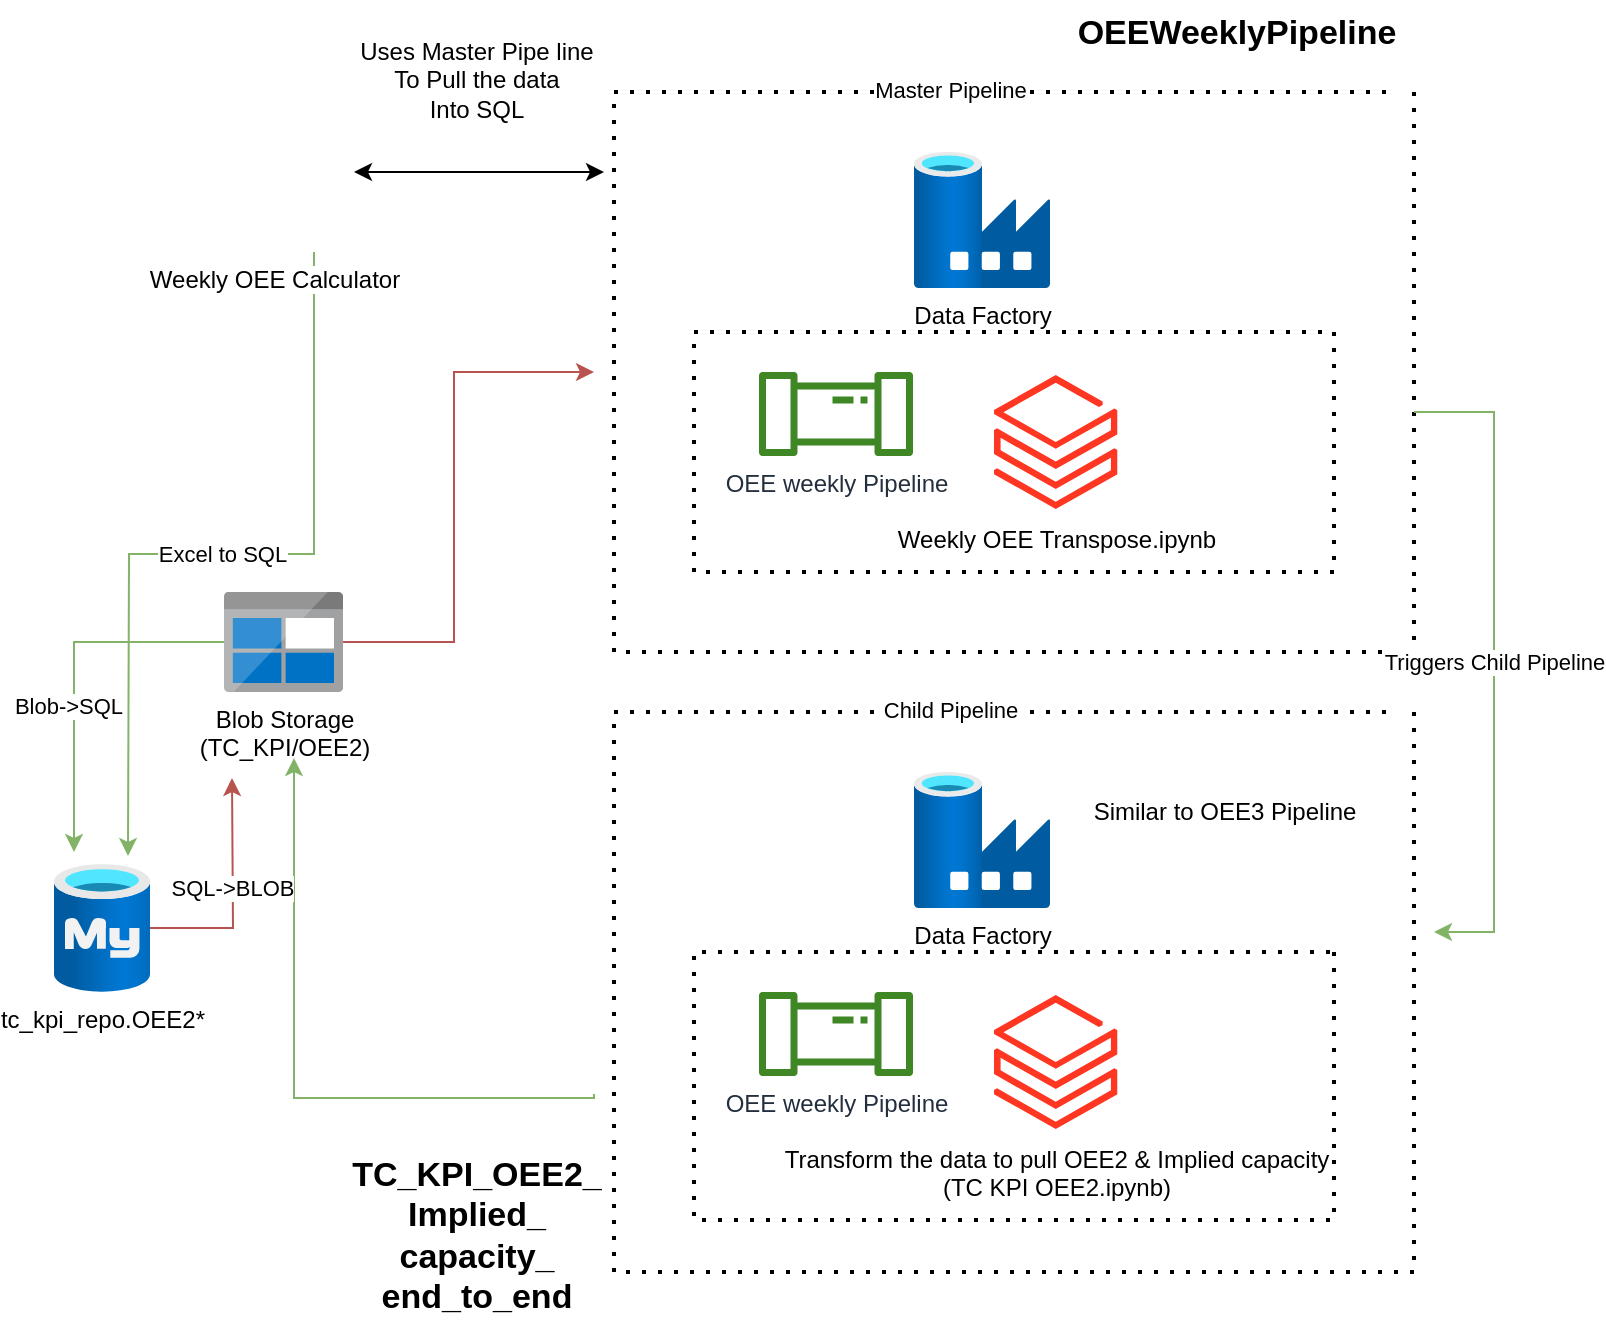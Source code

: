 <mxfile version="20.0.4" type="github">
  <diagram id="WI9T0HZ2pTsCkuznbFz-" name="Page-1">
    <mxGraphModel dx="1043" dy="624" grid="0" gridSize="10" guides="1" tooltips="1" connect="1" arrows="1" fold="1" page="1" pageScale="1" pageWidth="827" pageHeight="1169" math="0" shadow="0">
      <root>
        <mxCell id="0" />
        <mxCell id="1" parent="0" />
        <mxCell id="mC8kgNhdGG92MI_CK5uJ-8" value="Excel to SQL" style="edgeStyle=orthogonalEdgeStyle;rounded=0;orthogonalLoop=1;jettySize=auto;html=1;exitX=0.75;exitY=1;exitDx=0;exitDy=0;fillColor=#d5e8d4;strokeColor=#82b366;" parent="1" source="mC8kgNhdGG92MI_CK5uJ-1" edge="1">
          <mxGeometry relative="1" as="geometry">
            <mxPoint x="77" y="442" as="targetPoint" />
          </mxGeometry>
        </mxCell>
        <mxCell id="mC8kgNhdGG92MI_CK5uJ-1" value="Weekly OEE Calculator" style="shape=image;html=1;verticalAlign=top;verticalLabelPosition=bottom;labelBackgroundColor=#ffffff;imageAspect=0;aspect=fixed;image=https://cdn0.iconfinder.com/data/icons/logos-microsoft-office-365/128/Microsoft_Office-02-128.png" parent="1" vertex="1">
          <mxGeometry x="110" y="60" width="80" height="80" as="geometry" />
        </mxCell>
        <mxCell id="mC8kgNhdGG92MI_CK5uJ-2" value="Data Factory" style="aspect=fixed;html=1;points=[];align=center;image;fontSize=12;image=img/lib/azure2/databases/Data_Factory.svg;" parent="1" vertex="1">
          <mxGeometry x="470" y="90" width="68" height="68" as="geometry" />
        </mxCell>
        <mxCell id="mC8kgNhdGG92MI_CK5uJ-3" value="" style="endArrow=none;dashed=1;html=1;dashPattern=1 3;strokeWidth=2;rounded=0;" parent="1" edge="1">
          <mxGeometry width="50" height="50" relative="1" as="geometry">
            <mxPoint x="680" y="180" as="sourcePoint" />
            <mxPoint x="680" y="180" as="targetPoint" />
            <Array as="points">
              <mxPoint x="680" y="300" />
              <mxPoint x="360" y="300" />
              <mxPoint x="360" y="180" />
            </Array>
          </mxGeometry>
        </mxCell>
        <mxCell id="mC8kgNhdGG92MI_CK5uJ-4" value="OEE weekly Pipeline" style="sketch=0;outlineConnect=0;fontColor=#232F3E;gradientColor=none;fillColor=#3F8624;strokeColor=none;dashed=0;verticalLabelPosition=bottom;verticalAlign=top;align=center;html=1;fontSize=12;fontStyle=0;aspect=fixed;pointerEvents=1;shape=mxgraph.aws4.iot_analytics_pipeline;" parent="1" vertex="1">
          <mxGeometry x="392" y="200" width="78" height="42" as="geometry" />
        </mxCell>
        <mxCell id="mC8kgNhdGG92MI_CK5uJ-5" value="Weekly OEE Transpose.ipynb" style="aspect=fixed;html=1;points=[];align=center;image;fontSize=12;image=img/lib/azure2/analytics/Azure_Databricks.svg;" parent="1" vertex="1">
          <mxGeometry x="510" y="200" width="61.76" height="70" as="geometry" />
        </mxCell>
        <mxCell id="mC8kgNhdGG92MI_CK5uJ-9" style="edgeStyle=orthogonalEdgeStyle;rounded=0;orthogonalLoop=1;jettySize=auto;html=1;fillColor=#f8cecc;strokeColor=#b85450;" parent="1" source="mC8kgNhdGG92MI_CK5uJ-6" edge="1">
          <mxGeometry relative="1" as="geometry">
            <mxPoint x="310" y="200" as="targetPoint" />
            <Array as="points">
              <mxPoint x="240" y="335" />
              <mxPoint x="240" y="200" />
            </Array>
          </mxGeometry>
        </mxCell>
        <mxCell id="mC8kgNhdGG92MI_CK5uJ-27" style="edgeStyle=orthogonalEdgeStyle;rounded=0;orthogonalLoop=1;jettySize=auto;html=1;fillColor=#d5e8d4;strokeColor=#82b366;" parent="1" source="mC8kgNhdGG92MI_CK5uJ-6" edge="1">
          <mxGeometry relative="1" as="geometry">
            <mxPoint x="50" y="440" as="targetPoint" />
            <Array as="points">
              <mxPoint x="50" y="335" />
            </Array>
          </mxGeometry>
        </mxCell>
        <mxCell id="mC8kgNhdGG92MI_CK5uJ-28" value="Blob-&amp;gt;SQL" style="edgeLabel;html=1;align=center;verticalAlign=middle;resizable=0;points=[];" parent="mC8kgNhdGG92MI_CK5uJ-27" vertex="1" connectable="0">
          <mxGeometry x="0.18" y="-3" relative="1" as="geometry">
            <mxPoint y="1" as="offset" />
          </mxGeometry>
        </mxCell>
        <mxCell id="mC8kgNhdGG92MI_CK5uJ-6" value="Blob Storage&lt;br&gt;(TC_KPI/OEE2)" style="sketch=0;aspect=fixed;html=1;points=[];align=center;image;fontSize=12;image=img/lib/mscae/BlobBlock.svg;" parent="1" vertex="1">
          <mxGeometry x="125" y="310" width="59.52" height="50" as="geometry" />
        </mxCell>
        <mxCell id="mC8kgNhdGG92MI_CK5uJ-10" value="" style="endArrow=none;dashed=1;html=1;dashPattern=1 3;strokeWidth=2;rounded=0;" parent="1" edge="1">
          <mxGeometry width="50" height="50" relative="1" as="geometry">
            <mxPoint x="720" y="60" as="sourcePoint" />
            <mxPoint x="710" y="60" as="targetPoint" />
            <Array as="points">
              <mxPoint x="720" y="340" />
              <mxPoint x="320" y="340" />
              <mxPoint x="320" y="60" />
            </Array>
          </mxGeometry>
        </mxCell>
        <mxCell id="mC8kgNhdGG92MI_CK5uJ-13" value="Master Pipeline" style="edgeLabel;html=1;align=center;verticalAlign=middle;resizable=0;points=[];" parent="mC8kgNhdGG92MI_CK5uJ-10" vertex="1" connectable="0">
          <mxGeometry x="0.671" y="1" relative="1" as="geometry">
            <mxPoint as="offset" />
          </mxGeometry>
        </mxCell>
        <mxCell id="mC8kgNhdGG92MI_CK5uJ-14" value="Data Factory" style="aspect=fixed;html=1;points=[];align=center;image;fontSize=12;image=img/lib/azure2/databases/Data_Factory.svg;" parent="1" vertex="1">
          <mxGeometry x="470" y="400" width="68" height="68" as="geometry" />
        </mxCell>
        <mxCell id="mC8kgNhdGG92MI_CK5uJ-15" value="" style="endArrow=none;dashed=1;html=1;dashPattern=1 3;strokeWidth=2;rounded=0;" parent="1" edge="1">
          <mxGeometry width="50" height="50" relative="1" as="geometry">
            <mxPoint x="680" y="490" as="sourcePoint" />
            <mxPoint x="680" y="490" as="targetPoint" />
            <Array as="points">
              <mxPoint x="680" y="624" />
              <mxPoint x="360" y="624" />
              <mxPoint x="360" y="490" />
            </Array>
          </mxGeometry>
        </mxCell>
        <mxCell id="mC8kgNhdGG92MI_CK5uJ-16" value="OEE weekly Pipeline" style="sketch=0;outlineConnect=0;fontColor=#232F3E;gradientColor=none;fillColor=#3F8624;strokeColor=none;dashed=0;verticalLabelPosition=bottom;verticalAlign=top;align=center;html=1;fontSize=12;fontStyle=0;aspect=fixed;pointerEvents=1;shape=mxgraph.aws4.iot_analytics_pipeline;" parent="1" vertex="1">
          <mxGeometry x="392" y="510" width="78" height="42" as="geometry" />
        </mxCell>
        <mxCell id="mC8kgNhdGG92MI_CK5uJ-17" value="Transform the data to pull OEE2 &amp;amp; Implied capacity&lt;br&gt;(TC KPI OEE2.ipynb)" style="aspect=fixed;html=1;points=[];align=center;image;fontSize=12;image=img/lib/azure2/analytics/Azure_Databricks.svg;" parent="1" vertex="1">
          <mxGeometry x="510" y="510" width="61.76" height="70" as="geometry" />
        </mxCell>
        <mxCell id="mC8kgNhdGG92MI_CK5uJ-18" value="" style="endArrow=none;dashed=1;html=1;dashPattern=1 3;strokeWidth=2;rounded=0;" parent="1" edge="1">
          <mxGeometry width="50" height="50" relative="1" as="geometry">
            <mxPoint x="720" y="370" as="sourcePoint" />
            <mxPoint x="710" y="370" as="targetPoint" />
            <Array as="points">
              <mxPoint x="720" y="650" />
              <mxPoint x="320" y="650" />
              <mxPoint x="320" y="370" />
            </Array>
          </mxGeometry>
        </mxCell>
        <mxCell id="mC8kgNhdGG92MI_CK5uJ-19" value="Child Pipeline" style="edgeLabel;html=1;align=center;verticalAlign=middle;resizable=0;points=[];" parent="mC8kgNhdGG92MI_CK5uJ-18" vertex="1" connectable="0">
          <mxGeometry x="0.671" y="1" relative="1" as="geometry">
            <mxPoint as="offset" />
          </mxGeometry>
        </mxCell>
        <mxCell id="mC8kgNhdGG92MI_CK5uJ-20" value="Similar to OEE3 Pipeline" style="text;html=1;align=center;verticalAlign=middle;resizable=0;points=[];autosize=1;strokeColor=none;fillColor=none;" parent="1" vertex="1">
          <mxGeometry x="550" y="410" width="150" height="20" as="geometry" />
        </mxCell>
        <mxCell id="mC8kgNhdGG92MI_CK5uJ-21" value="Triggers Child Pipeline" style="endArrow=classic;html=1;rounded=0;fillColor=#d5e8d4;strokeColor=#82b366;" parent="1" edge="1">
          <mxGeometry width="50" height="50" relative="1" as="geometry">
            <mxPoint x="720" y="220" as="sourcePoint" />
            <mxPoint x="730" y="480" as="targetPoint" />
            <Array as="points">
              <mxPoint x="760" y="220" />
              <mxPoint x="760" y="480" />
            </Array>
          </mxGeometry>
        </mxCell>
        <mxCell id="mC8kgNhdGG92MI_CK5uJ-24" value="" style="edgeStyle=elbowEdgeStyle;elbow=vertical;endArrow=classic;html=1;rounded=0;fillColor=#d5e8d4;strokeColor=#82b366;" parent="1" edge="1">
          <mxGeometry width="50" height="50" relative="1" as="geometry">
            <mxPoint x="310" y="561" as="sourcePoint" />
            <mxPoint x="160" y="393" as="targetPoint" />
            <Array as="points">
              <mxPoint x="240" y="563" />
            </Array>
          </mxGeometry>
        </mxCell>
        <mxCell id="iTQKNOXKRj9Fp9jyD3wY-3" style="edgeStyle=orthogonalEdgeStyle;rounded=0;orthogonalLoop=1;jettySize=auto;html=1;fillColor=#f8cecc;strokeColor=#b85450;" parent="1" source="mC8kgNhdGG92MI_CK5uJ-25" edge="1">
          <mxGeometry relative="1" as="geometry">
            <mxPoint x="129" y="403" as="targetPoint" />
          </mxGeometry>
        </mxCell>
        <mxCell id="iTQKNOXKRj9Fp9jyD3wY-4" value="SQL-&amp;gt;BLOB" style="edgeLabel;html=1;align=center;verticalAlign=middle;resizable=0;points=[];" parent="iTQKNOXKRj9Fp9jyD3wY-3" vertex="1" connectable="0">
          <mxGeometry x="0.066" y="1" relative="1" as="geometry">
            <mxPoint as="offset" />
          </mxGeometry>
        </mxCell>
        <mxCell id="mC8kgNhdGG92MI_CK5uJ-25" value="tc_kpi_repo.OEE2*" style="aspect=fixed;html=1;points=[];align=center;image;fontSize=12;image=img/lib/azure2/databases/Azure_Database_MySQL_Server.svg;" parent="1" vertex="1">
          <mxGeometry x="40" y="446" width="48" height="64" as="geometry" />
        </mxCell>
        <mxCell id="mC8kgNhdGG92MI_CK5uJ-29" value="&lt;span style=&quot;font-size: 17px;&quot;&gt;&lt;b&gt;OEEWeeklyPipeline&lt;/b&gt;&lt;/span&gt;" style="text;html=1;align=center;verticalAlign=middle;resizable=0;points=[];autosize=1;strokeColor=none;fillColor=none;" parent="1" vertex="1">
          <mxGeometry x="542" y="14" width="177" height="33" as="geometry" />
        </mxCell>
        <mxCell id="mC8kgNhdGG92MI_CK5uJ-30" value="&lt;b&gt;&lt;font style=&quot;font-size: 17px;&quot;&gt;TC_KPI_OEE2_&lt;br&gt;Implied_&lt;br&gt;capacity_&lt;br&gt;end_to_end&lt;br&gt;&lt;/font&gt;&lt;/b&gt;" style="text;html=1;align=center;verticalAlign=middle;resizable=0;points=[];autosize=1;strokeColor=none;fillColor=none;" parent="1" vertex="1">
          <mxGeometry x="179" y="585" width="143" height="93" as="geometry" />
        </mxCell>
        <mxCell id="VlN2qjHzs9cj8iECd8sd-1" value="" style="endArrow=classic;startArrow=classic;html=1;rounded=0;exitX=1;exitY=0.5;exitDx=0;exitDy=0;" parent="1" source="mC8kgNhdGG92MI_CK5uJ-1" edge="1">
          <mxGeometry width="50" height="50" relative="1" as="geometry">
            <mxPoint x="233" y="131" as="sourcePoint" />
            <mxPoint x="315" y="100" as="targetPoint" />
          </mxGeometry>
        </mxCell>
        <mxCell id="VlN2qjHzs9cj8iECd8sd-2" value="Uses Master Pipe line&lt;br&gt;To Pull the data&lt;br&gt;Into SQL" style="text;html=1;align=center;verticalAlign=middle;resizable=0;points=[];autosize=1;strokeColor=none;fillColor=none;" parent="1" vertex="1">
          <mxGeometry x="187" y="31" width="127" height="46" as="geometry" />
        </mxCell>
      </root>
    </mxGraphModel>
  </diagram>
</mxfile>
